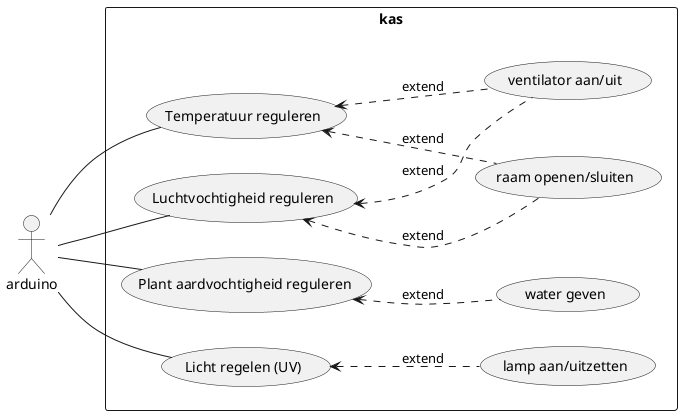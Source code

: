 @startuml use casses kas
left to right direction
actor arduino
rectangle kas{
    usecase "Temperatuur reguleren" as temp
    usecase "Luchtvochtigheid reguleren" as humid
    usecase "Plant aardvochtigheid reguleren" as soil
    usecase "Licht regelen (UV)" as uv
    soil <.. (water geven): extend
    uv <.. (lamp aan/uitzetten): extend
    humid <.. (raam openen/sluiten): extend
    temp <.. (raam openen/sluiten): extend
    humid <.. (ventilator aan/uit): extend
    temp <.. (ventilator aan/uit): extend
}

arduino -- temp
arduino -- humid
arduino -- soil
arduino -- uv


@enduml

